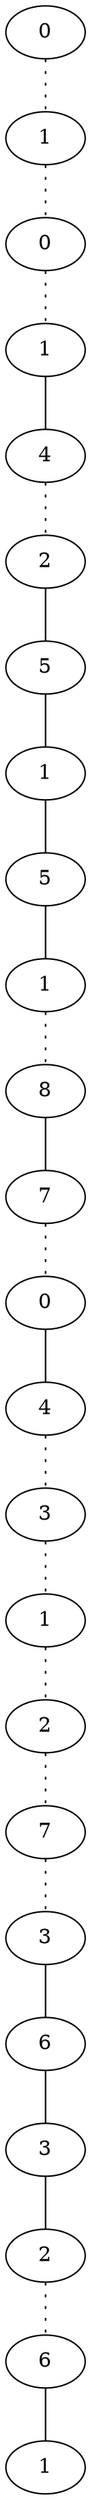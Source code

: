 graph {
a0[label=0];
a1[label=1];
a2[label=0];
a3[label=1];
a4[label=4];
a5[label=2];
a6[label=5];
a7[label=1];
a8[label=5];
a9[label=1];
a10[label=8];
a11[label=7];
a12[label=0];
a13[label=4];
a14[label=3];
a15[label=1];
a16[label=2];
a17[label=7];
a18[label=3];
a19[label=6];
a20[label=3];
a21[label=2];
a22[label=6];
a23[label=1];
a0 -- a1 [style=dotted];
a1 -- a2 [style=dotted];
a2 -- a3 [style=dotted];
a3 -- a4;
a4 -- a5 [style=dotted];
a5 -- a6;
a6 -- a7;
a7 -- a8;
a8 -- a9;
a9 -- a10 [style=dotted];
a10 -- a11;
a11 -- a12 [style=dotted];
a12 -- a13;
a13 -- a14 [style=dotted];
a14 -- a15 [style=dotted];
a15 -- a16 [style=dotted];
a16 -- a17 [style=dotted];
a17 -- a18 [style=dotted];
a18 -- a19;
a19 -- a20;
a20 -- a21;
a21 -- a22 [style=dotted];
a22 -- a23;
}
